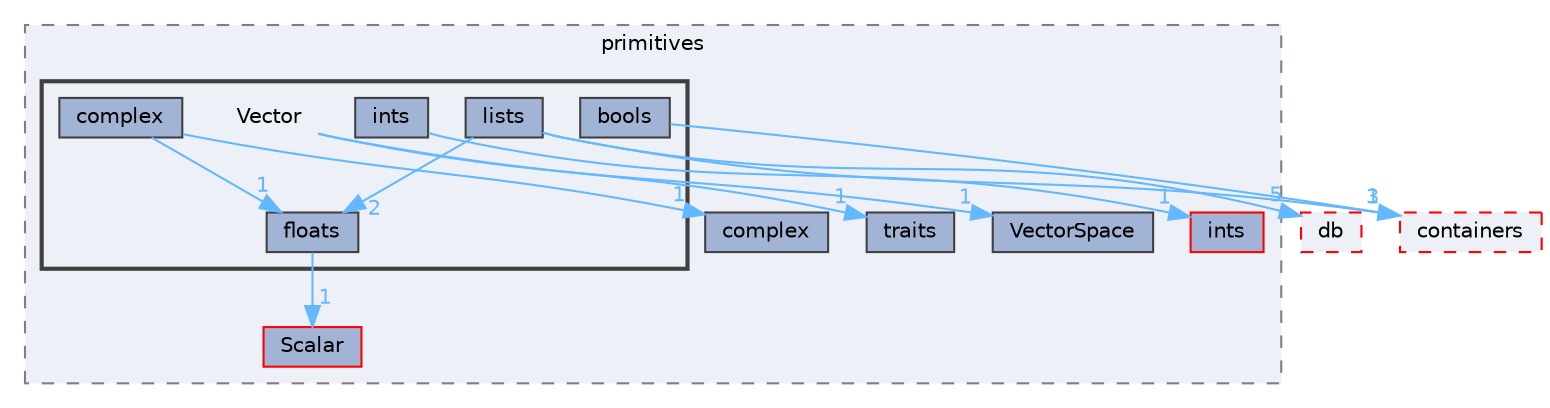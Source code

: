 digraph "src/OpenFOAM/primitives/Vector"
{
 // LATEX_PDF_SIZE
  bgcolor="transparent";
  edge [fontname=Helvetica,fontsize=10,labelfontname=Helvetica,labelfontsize=10];
  node [fontname=Helvetica,fontsize=10,shape=box,height=0.2,width=0.4];
  compound=true
  subgraph clusterdir_3e50f45338116b169052b428016851aa {
    graph [ bgcolor="#edf0f7", pencolor="grey50", label="primitives", fontname=Helvetica,fontsize=10 style="filled,dashed", URL="dir_3e50f45338116b169052b428016851aa.html",tooltip=""]
  dir_086c067a0e64eeb439d30ae0c44248d8 [label="ints", fillcolor="#a2b4d6", color="red", style="filled", URL="dir_086c067a0e64eeb439d30ae0c44248d8.html",tooltip=""];
  dir_67e43ffa00fdb90d8ab20f3d61175616 [label="VectorSpace", fillcolor="#a2b4d6", color="grey25", style="filled", URL="dir_67e43ffa00fdb90d8ab20f3d61175616.html",tooltip=""];
  dir_9b55caa1365775a4268140b8f5b75f1d [label="complex", fillcolor="#a2b4d6", color="grey25", style="filled", URL="dir_9b55caa1365775a4268140b8f5b75f1d.html",tooltip=""];
  dir_b4f4914e791ff496381862f16be45bae [label="Scalar", fillcolor="#a2b4d6", color="red", style="filled", URL="dir_b4f4914e791ff496381862f16be45bae.html",tooltip=""];
  dir_e46438c88d14724c9114690b543855a0 [label="traits", fillcolor="#a2b4d6", color="grey25", style="filled", URL="dir_e46438c88d14724c9114690b543855a0.html",tooltip=""];
  subgraph clusterdir_6ef5fbba1c02603637a533e2f686aa62 {
    graph [ bgcolor="#edf0f7", pencolor="grey25", label="", fontname=Helvetica,fontsize=10 style="filled,bold", URL="dir_6ef5fbba1c02603637a533e2f686aa62.html",tooltip=""]
    dir_6ef5fbba1c02603637a533e2f686aa62 [shape=plaintext, label="Vector"];
  dir_45ff28adacf8ab01ffcd473f0f48c543 [label="bools", fillcolor="#a2b4d6", color="grey25", style="filled", URL="dir_45ff28adacf8ab01ffcd473f0f48c543.html",tooltip=""];
  dir_f35555d56def60bc2957a734206fa2e9 [label="complex", fillcolor="#a2b4d6", color="grey25", style="filled", URL="dir_f35555d56def60bc2957a734206fa2e9.html",tooltip=""];
  dir_8cddc8a59ff93f8a478c09f4390e2287 [label="floats", fillcolor="#a2b4d6", color="grey25", style="filled", URL="dir_8cddc8a59ff93f8a478c09f4390e2287.html",tooltip=""];
  dir_57bf0c2f2f79eae3e7b4e1cf1878d8d5 [label="ints", fillcolor="#a2b4d6", color="grey25", style="filled", URL="dir_57bf0c2f2f79eae3e7b4e1cf1878d8d5.html",tooltip=""];
  dir_6222066c6900111c7783e46ac78461f5 [label="lists", fillcolor="#a2b4d6", color="grey25", style="filled", URL="dir_6222066c6900111c7783e46ac78461f5.html",tooltip=""];
  }
  }
  dir_19d0872053bde092be81d7fe3f56cbf7 [label="containers", fillcolor="#edf0f7", color="red", style="filled,dashed", URL="dir_19d0872053bde092be81d7fe3f56cbf7.html",tooltip=""];
  dir_63c634f7a7cfd679ac26c67fb30fc32f [label="db", fillcolor="#edf0f7", color="red", style="filled,dashed", URL="dir_63c634f7a7cfd679ac26c67fb30fc32f.html",tooltip=""];
  dir_6ef5fbba1c02603637a533e2f686aa62->dir_67e43ffa00fdb90d8ab20f3d61175616 [headlabel="1", labeldistance=1.5 headhref="dir_004258_004263.html" href="dir_004258_004263.html" color="steelblue1" fontcolor="steelblue1"];
  dir_6ef5fbba1c02603637a533e2f686aa62->dir_e46438c88d14724c9114690b543855a0 [headlabel="1", labeldistance=1.5 headhref="dir_004258_004092.html" href="dir_004258_004092.html" color="steelblue1" fontcolor="steelblue1"];
  dir_45ff28adacf8ab01ffcd473f0f48c543->dir_19d0872053bde092be81d7fe3f56cbf7 [headlabel="1", labeldistance=1.5 headhref="dir_000318_000669.html" href="dir_000318_000669.html" color="steelblue1" fontcolor="steelblue1"];
  dir_f35555d56def60bc2957a734206fa2e9->dir_8cddc8a59ff93f8a478c09f4390e2287 [headlabel="1", labeldistance=1.5 headhref="dir_000572_001433.html" href="dir_000572_001433.html" color="steelblue1" fontcolor="steelblue1"];
  dir_f35555d56def60bc2957a734206fa2e9->dir_9b55caa1365775a4268140b8f5b75f1d [headlabel="1", labeldistance=1.5 headhref="dir_000572_000571.html" href="dir_000572_000571.html" color="steelblue1" fontcolor="steelblue1"];
  dir_8cddc8a59ff93f8a478c09f4390e2287->dir_b4f4914e791ff496381862f16be45bae [headlabel="1", labeldistance=1.5 headhref="dir_001433_003415.html" href="dir_001433_003415.html" color="steelblue1" fontcolor="steelblue1"];
  dir_57bf0c2f2f79eae3e7b4e1cf1878d8d5->dir_086c067a0e64eeb439d30ae0c44248d8 [headlabel="1", labeldistance=1.5 headhref="dir_001951_001949.html" href="dir_001951_001949.html" color="steelblue1" fontcolor="steelblue1"];
  dir_6222066c6900111c7783e46ac78461f5->dir_19d0872053bde092be81d7fe3f56cbf7 [headlabel="3", labeldistance=1.5 headhref="dir_002244_000669.html" href="dir_002244_000669.html" color="steelblue1" fontcolor="steelblue1"];
  dir_6222066c6900111c7783e46ac78461f5->dir_63c634f7a7cfd679ac26c67fb30fc32f [headlabel="5", labeldistance=1.5 headhref="dir_002244_000817.html" href="dir_002244_000817.html" color="steelblue1" fontcolor="steelblue1"];
  dir_6222066c6900111c7783e46ac78461f5->dir_8cddc8a59ff93f8a478c09f4390e2287 [headlabel="2", labeldistance=1.5 headhref="dir_002244_001433.html" href="dir_002244_001433.html" color="steelblue1" fontcolor="steelblue1"];
}
